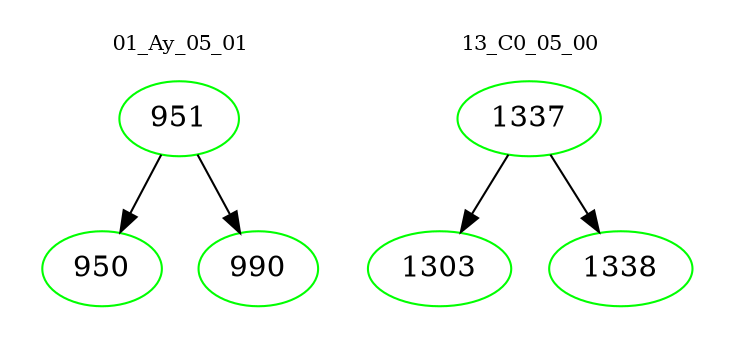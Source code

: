 digraph{
subgraph cluster_0 {
color = white
label = "01_Ay_05_01";
fontsize=10;
T0_951 [label="951", color="green"]
T0_951 -> T0_950 [color="black"]
T0_950 [label="950", color="green"]
T0_951 -> T0_990 [color="black"]
T0_990 [label="990", color="green"]
}
subgraph cluster_1 {
color = white
label = "13_C0_05_00";
fontsize=10;
T1_1337 [label="1337", color="green"]
T1_1337 -> T1_1303 [color="black"]
T1_1303 [label="1303", color="green"]
T1_1337 -> T1_1338 [color="black"]
T1_1338 [label="1338", color="green"]
}
}

